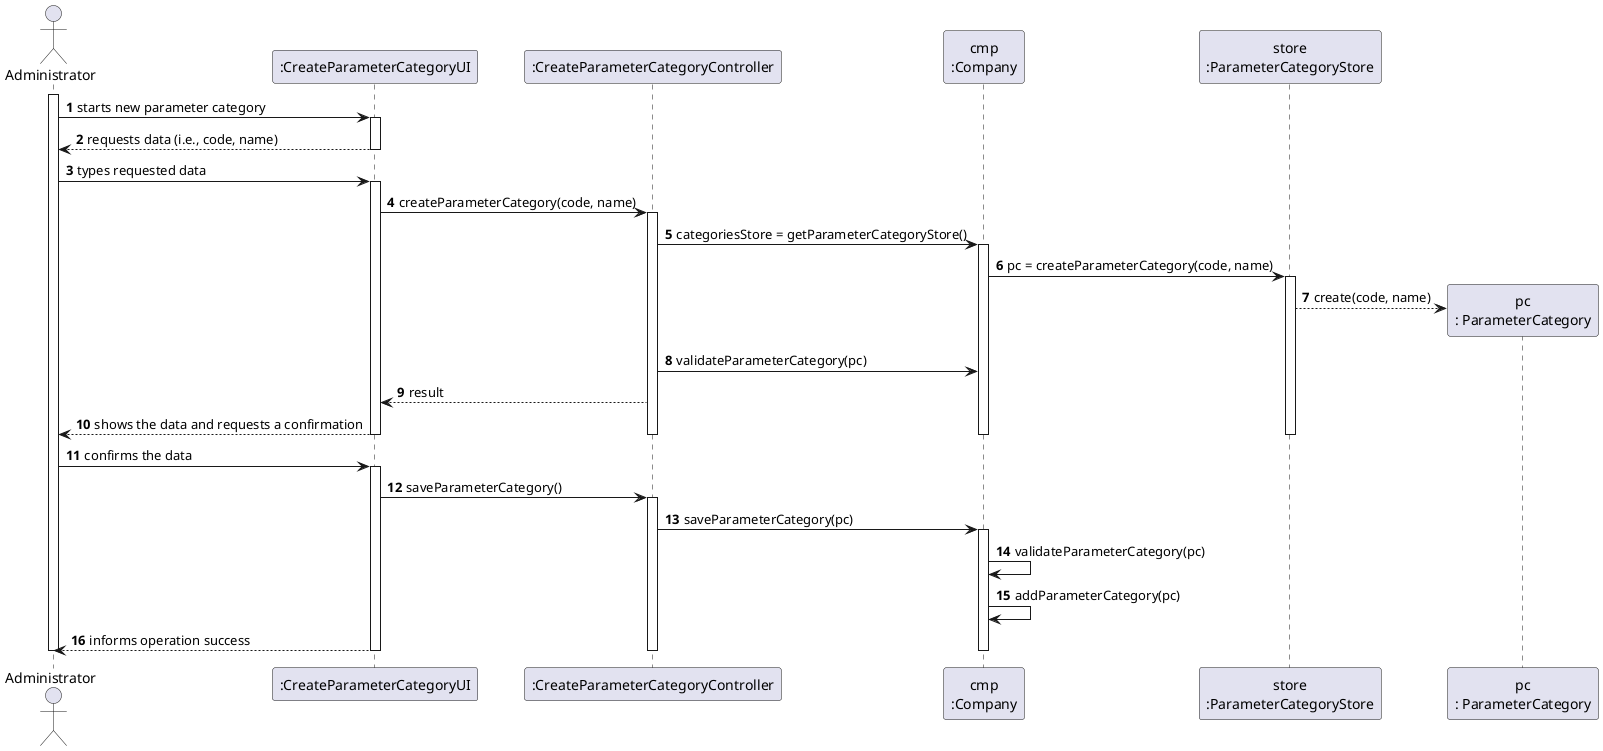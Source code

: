 @startuml
autonumber
'hide footbox
actor "Administrator" as ADM

participant ":CreateParameterCategoryUI" as UI
participant ":CreateParameterCategoryController" as CTRL
participant "cmp\n:Company" as CMP
participant "store\n:ParameterCategoryStore" as STORE
participant "pc\n: ParameterCategory" as PC

activate ADM
ADM -> UI : starts new parameter category
activate UI
UI --> ADM : requests data (i.e., code, name)
deactivate UI

ADM -> UI : types requested data
activate UI

UI -> CTRL : createParameterCategory(code, name)
activate CTRL

CTRL -> CMP : categoriesStore = getParameterCategoryStore()
activate CMP

CMP -> STORE : pc = createParameterCategory(code, name)
activate STORE
STORE --> PC** : create(code, name)

CTRL -> CMP : validateParameterCategory(pc)

CTRL --> UI: result

UI --> ADM : shows the data and requests a confirmation
deactivate STORE
deactivate CTRL
deactivate CMP
deactivate UI

ADM -> UI : confirms the data
activate UI

UI -> CTRL : saveParameterCategory()
activate CTRL

CTRL -> CMP : saveParameterCategory(pc)
activate CMP

CMP -> CMP : validateParameterCategory(pc)

CMP -> CMP : addParameterCategory(pc)

ADM <-- UI : informs operation success
deactivate CMP
deactivate CTRL
deactivate UI
deactivate ADM

@enduml